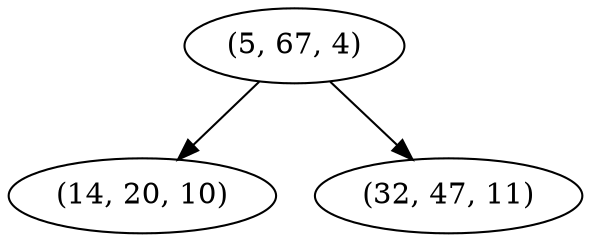 digraph tree {
    "(5, 67, 4)";
    "(14, 20, 10)";
    "(32, 47, 11)";
    "(5, 67, 4)" -> "(14, 20, 10)";
    "(5, 67, 4)" -> "(32, 47, 11)";
}
